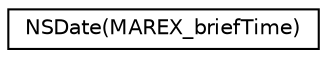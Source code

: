 digraph "类继承关系图"
{
  edge [fontname="Helvetica",fontsize="10",labelfontname="Helvetica",labelfontsize="10"];
  node [fontname="Helvetica",fontsize="10",shape=record];
  rankdir="LR";
  Node0 [label="NSDate(MAREX_briefTime)",height=0.2,width=0.4,color="black", fillcolor="white", style="filled",URL="$category_n_s_date_07_m_a_r_e_x__brief_time_08.html"];
}
